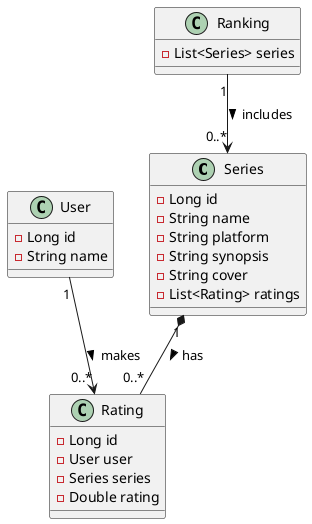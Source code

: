 @startuml

class Series {
    - Long id
    - String name
    - String platform
    - String synopsis
    - String cover
    - List<Rating> ratings
}

class Rating {
    - Long id
    - User user
    - Series series
    - Double rating
}

class User {
    - Long id
    - String name
}

class Ranking {
    - List<Series> series
}

' Composition relationship between Series and Rating
Series "1" *-- "0..*" Rating : has >

' Association relationship between User and Rating
User "1" --> "0..*" Rating : makes >

' Association relationship between Ranking and Series
Ranking "1" --> "0..*" Series : includes >

@enduml
